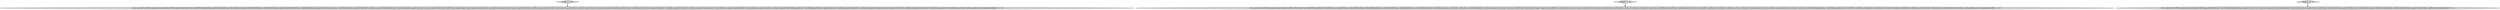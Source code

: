 digraph {
0 [style = filled, label = "return super.edu.fdu.CPPDG.tinypdg.pe.ExpressionInfo@15d5b0d.append(\"RestContext\",new DefaultFilteringObjectMap().append(\"allowBodyParam\",allowBodyParam).append(\"allowedMethodHeader\",allowedMethodHeaders).append(\"allowedMethodParams\",allowedMethodParams).append(\"allowedHeaderParams\",allowedHeaderParams).append(\"callHandler\",callHandler).append(\"clientVersionHeader\",clientVersionHeader).append(\"consumes\",consumes).append(\"infoProvider\",infoProvider).append(\"logger\",logger).append(\"paramResolvers\",paramResolvers).append(\"parsers\",parsers).append(\"partParser\",partParser).append(\"partSerializer\",partSerializer).append(\"produces\",produces).append(\"properties\",properties).append(\"renderResponseStackTraces\",renderResponseStackTraces).append(\"reqHeaders\",reqHeaders).append(\"resHeaders\",resHeaders).append(\"resourceResolver\",resourceResolver).append(\"responseHandlers\",responseHandlers).append(\"serializers\",serializers).append(\"staticFileResponseHeaders\",staticFileResponseHeaders).append(\"staticFiles\",staticFiles).append(\"uriAuthority\",uriAuthority).append(\"uriContext\",uriContext).append(\"uriRelativity\",uriRelativity).append(\"uriResolution\",uriResolution).append(\"useClasspathResourceCaching\",useClasspathResourceCaching))@@@3@@@['1', '0', '0']", fillcolor = lightgray, shape = ellipse image = "AAA0AAABBB1BBB"];
3 [style = filled, label = "return super.edu.fdu.CPPDG.tinypdg.pe.ExpressionInfo@15d5b89.a(\"RestContext\",new DefaultFilteringOMap().a(\"allowBodyParam\",allowBodyParam).a(\"allowedMethodHeader\",allowedMethodHeaders).a(\"allowedMethodParams\",allowedMethodParams).a(\"allowedHeaderParams\",allowedHeaderParams).a(\"callHandler\",callHandler).a(\"clientVersionHeader\",clientVersionHeader).a(\"consumes\",consumes).a(\"infoProvider\",infoProvider).a(\"logger\",logger).a(\"paramResolvers\",paramResolvers).a(\"parsers\",parsers).a(\"partParser\",partParser).a(\"partSerializer\",partSerializer).a(\"produces\",produces).a(\"properties\",properties).a(\"renderResponseStackTraces\",renderResponseStackTraces).a(\"reqHeaders\",reqHeaders).a(\"resHeaders\",resHeaders).a(\"resourceResolver\",resourceResolver).a(\"responseHandlers\",responseHandlers).a(\"serializers\",serializers).a(\"staticFileResponseHeaders\",staticFileResponseHeaders).a(\"staticFiles\",staticFiles).a(\"uriAuthority\",uriAuthority).a(\"uriContext\",uriContext).a(\"uriRelativity\",uriRelativity).a(\"uriResolution\",uriResolution).a(\"useClasspathResourceCaching\",useClasspathResourceCaching))@@@3@@@['0', '1', '0']", fillcolor = lightgray, shape = ellipse image = "AAA0AAABBB2BBB"];
4 [style = filled, label = "return super.edu.fdu.CPPDG.tinypdg.pe.ExpressionInfo@15d5c05.append(\"HtmlSerializer\",new DefaultFilteringObjectMap().append(\"uriAnchorText\",uriAnchorText).append(\"detectLabelParameters\",detectLabelParameters).append(\"detectLinksInStrings\",detectLinksInStrings).append(\"labelParameter\",labelParameter).append(\"addKeyValueTableHeaders\",addKeyValueTableHeaders).append(\"addBeanTypes\",addBeanTypes))@@@3@@@['0', '0', '1']", fillcolor = lightgray, shape = ellipse image = "AAA0AAABBB3BBB"];
1 [style = filled, label = "toMap['1', '0', '0']", fillcolor = lightgray, shape = diamond image = "AAA0AAABBB1BBB"];
5 [style = filled, label = "toMap['0', '0', '1']", fillcolor = lightgray, shape = diamond image = "AAA0AAABBB3BBB"];
2 [style = filled, label = "toMap['0', '1', '0']", fillcolor = lightgray, shape = diamond image = "AAA0AAABBB2BBB"];
5->4 [style = bold, label=""];
1->0 [style = bold, label=""];
2->3 [style = bold, label=""];
}
